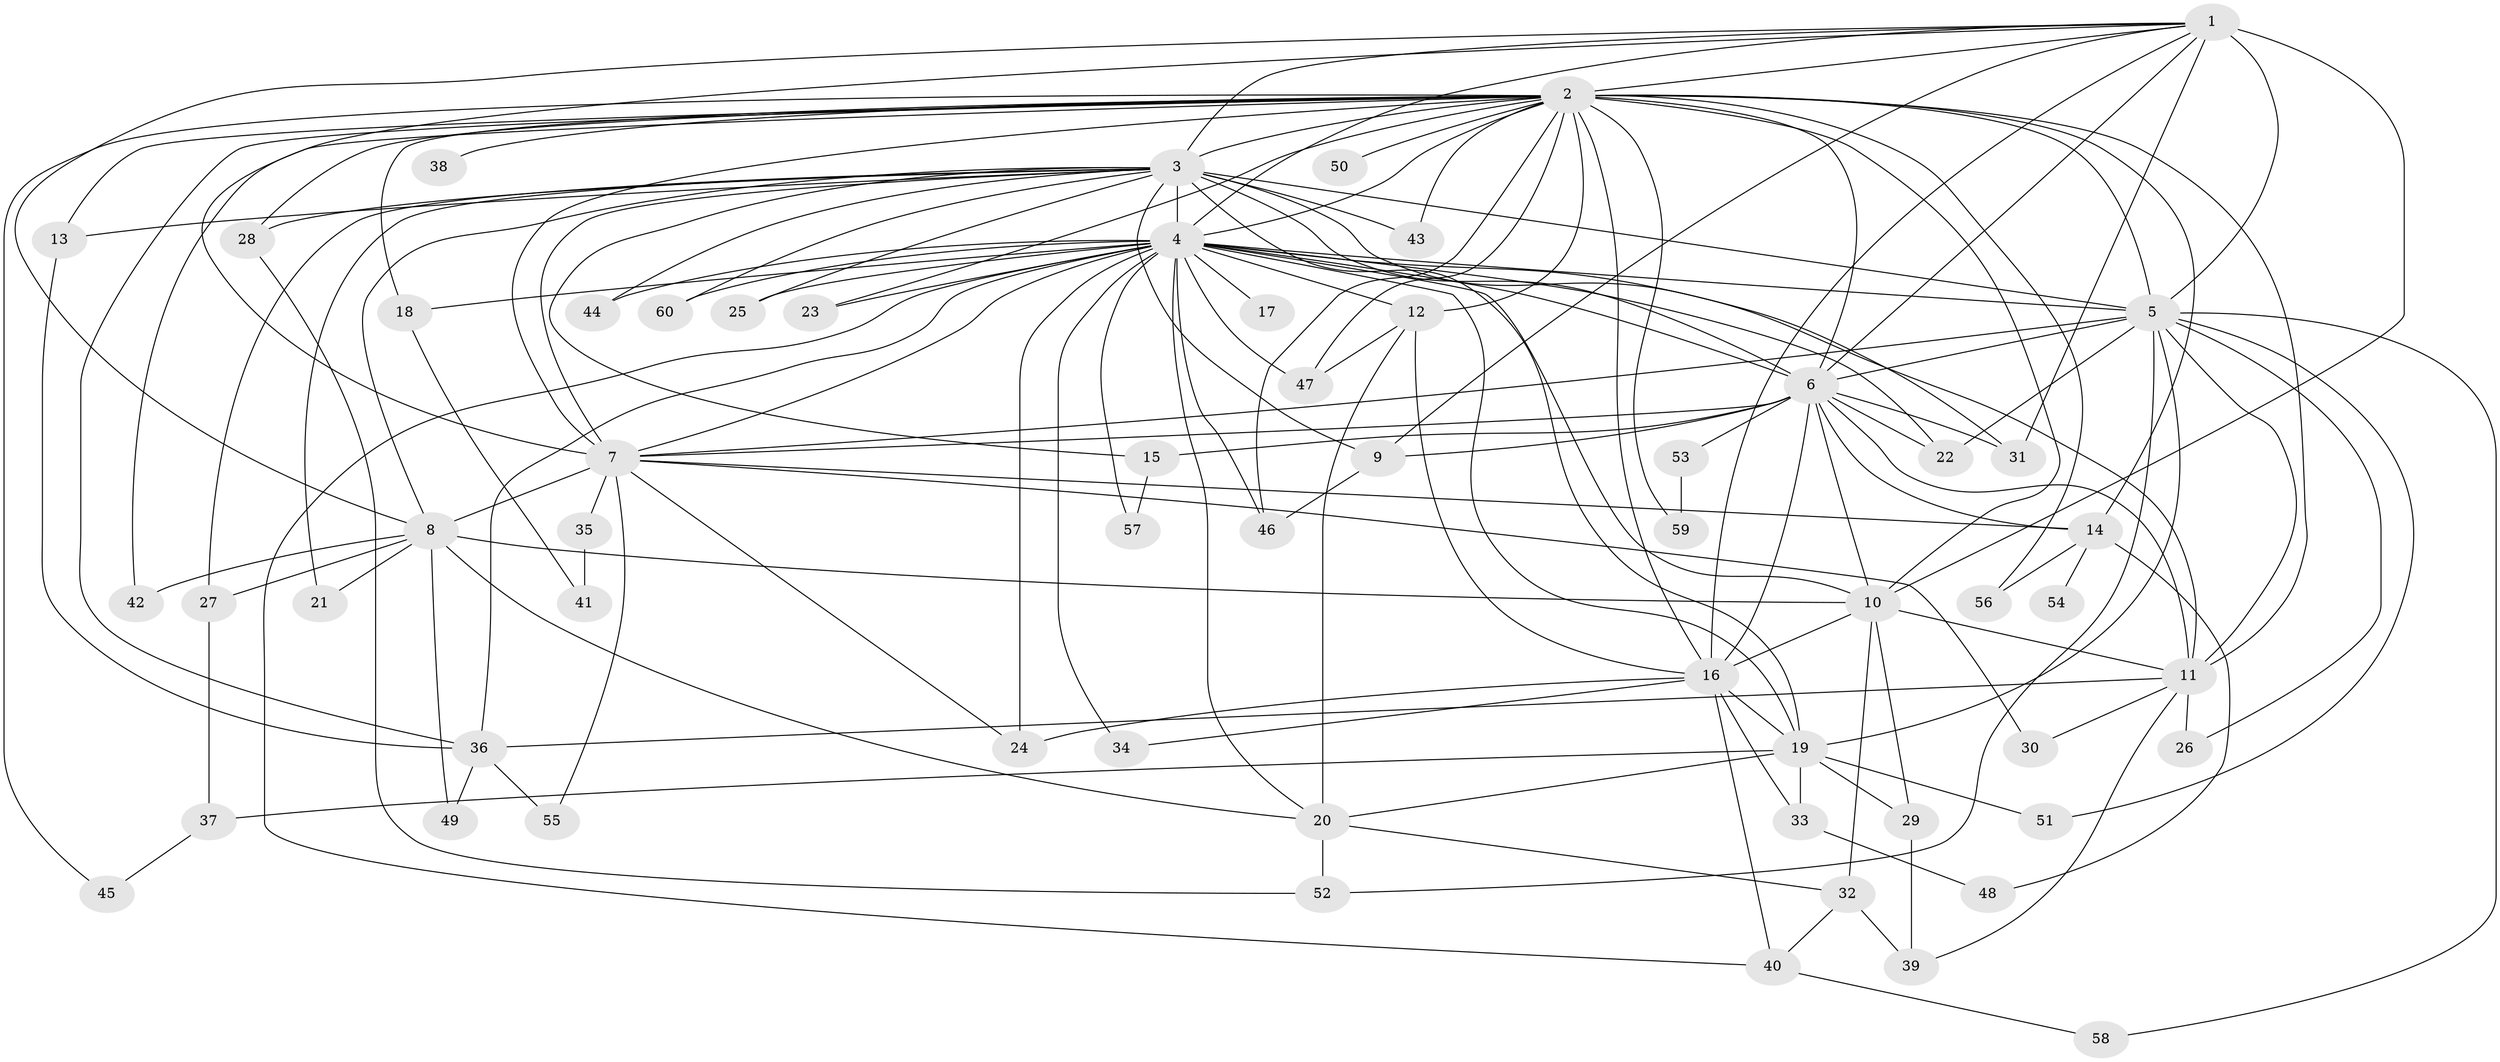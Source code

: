 // original degree distribution, {22: 0.008403361344537815, 27: 0.008403361344537815, 16: 0.01680672268907563, 32: 0.008403361344537815, 23: 0.008403361344537815, 20: 0.008403361344537815, 19: 0.008403361344537815, 17: 0.01680672268907563, 8: 0.01680672268907563, 4: 0.08403361344537816, 5: 0.03361344537815126, 9: 0.008403361344537815, 2: 0.5042016806722689, 6: 0.03361344537815126, 3: 0.226890756302521, 7: 0.008403361344537815}
// Generated by graph-tools (version 1.1) at 2025/35/03/09/25 02:35:11]
// undirected, 60 vertices, 147 edges
graph export_dot {
graph [start="1"]
  node [color=gray90,style=filled];
  1;
  2;
  3;
  4;
  5;
  6;
  7;
  8;
  9;
  10;
  11;
  12;
  13;
  14;
  15;
  16;
  17;
  18;
  19;
  20;
  21;
  22;
  23;
  24;
  25;
  26;
  27;
  28;
  29;
  30;
  31;
  32;
  33;
  34;
  35;
  36;
  37;
  38;
  39;
  40;
  41;
  42;
  43;
  44;
  45;
  46;
  47;
  48;
  49;
  50;
  51;
  52;
  53;
  54;
  55;
  56;
  57;
  58;
  59;
  60;
  1 -- 2 [weight=3.0];
  1 -- 3 [weight=2.0];
  1 -- 4 [weight=1.0];
  1 -- 5 [weight=2.0];
  1 -- 6 [weight=3.0];
  1 -- 7 [weight=1.0];
  1 -- 8 [weight=1.0];
  1 -- 9 [weight=1.0];
  1 -- 10 [weight=6.0];
  1 -- 16 [weight=1.0];
  1 -- 31 [weight=1.0];
  2 -- 3 [weight=4.0];
  2 -- 4 [weight=2.0];
  2 -- 5 [weight=3.0];
  2 -- 6 [weight=8.0];
  2 -- 7 [weight=2.0];
  2 -- 10 [weight=1.0];
  2 -- 11 [weight=1.0];
  2 -- 12 [weight=3.0];
  2 -- 13 [weight=1.0];
  2 -- 14 [weight=1.0];
  2 -- 16 [weight=2.0];
  2 -- 18 [weight=3.0];
  2 -- 23 [weight=1.0];
  2 -- 28 [weight=1.0];
  2 -- 36 [weight=1.0];
  2 -- 38 [weight=1.0];
  2 -- 42 [weight=1.0];
  2 -- 43 [weight=1.0];
  2 -- 45 [weight=1.0];
  2 -- 46 [weight=1.0];
  2 -- 47 [weight=2.0];
  2 -- 50 [weight=2.0];
  2 -- 56 [weight=1.0];
  2 -- 59 [weight=1.0];
  3 -- 4 [weight=3.0];
  3 -- 5 [weight=2.0];
  3 -- 6 [weight=4.0];
  3 -- 7 [weight=3.0];
  3 -- 8 [weight=2.0];
  3 -- 9 [weight=1.0];
  3 -- 13 [weight=1.0];
  3 -- 15 [weight=1.0];
  3 -- 19 [weight=1.0];
  3 -- 21 [weight=1.0];
  3 -- 25 [weight=1.0];
  3 -- 27 [weight=1.0];
  3 -- 28 [weight=1.0];
  3 -- 31 [weight=1.0];
  3 -- 43 [weight=1.0];
  3 -- 44 [weight=1.0];
  3 -- 60 [weight=1.0];
  4 -- 5 [weight=1.0];
  4 -- 6 [weight=2.0];
  4 -- 7 [weight=1.0];
  4 -- 10 [weight=1.0];
  4 -- 11 [weight=1.0];
  4 -- 12 [weight=3.0];
  4 -- 17 [weight=1.0];
  4 -- 18 [weight=1.0];
  4 -- 19 [weight=1.0];
  4 -- 20 [weight=1.0];
  4 -- 22 [weight=1.0];
  4 -- 23 [weight=1.0];
  4 -- 24 [weight=1.0];
  4 -- 25 [weight=1.0];
  4 -- 34 [weight=1.0];
  4 -- 36 [weight=1.0];
  4 -- 40 [weight=1.0];
  4 -- 44 [weight=1.0];
  4 -- 46 [weight=1.0];
  4 -- 47 [weight=1.0];
  4 -- 57 [weight=1.0];
  4 -- 60 [weight=1.0];
  5 -- 6 [weight=2.0];
  5 -- 7 [weight=1.0];
  5 -- 11 [weight=1.0];
  5 -- 19 [weight=1.0];
  5 -- 22 [weight=1.0];
  5 -- 26 [weight=1.0];
  5 -- 51 [weight=1.0];
  5 -- 52 [weight=1.0];
  5 -- 58 [weight=1.0];
  6 -- 7 [weight=2.0];
  6 -- 9 [weight=1.0];
  6 -- 10 [weight=1.0];
  6 -- 11 [weight=1.0];
  6 -- 14 [weight=1.0];
  6 -- 15 [weight=2.0];
  6 -- 16 [weight=5.0];
  6 -- 22 [weight=1.0];
  6 -- 31 [weight=1.0];
  6 -- 53 [weight=1.0];
  7 -- 8 [weight=1.0];
  7 -- 14 [weight=1.0];
  7 -- 24 [weight=1.0];
  7 -- 30 [weight=1.0];
  7 -- 35 [weight=1.0];
  7 -- 55 [weight=1.0];
  8 -- 10 [weight=2.0];
  8 -- 20 [weight=1.0];
  8 -- 21 [weight=1.0];
  8 -- 27 [weight=1.0];
  8 -- 42 [weight=1.0];
  8 -- 49 [weight=1.0];
  9 -- 46 [weight=1.0];
  10 -- 11 [weight=2.0];
  10 -- 16 [weight=1.0];
  10 -- 29 [weight=1.0];
  10 -- 32 [weight=1.0];
  11 -- 26 [weight=1.0];
  11 -- 30 [weight=1.0];
  11 -- 36 [weight=1.0];
  11 -- 39 [weight=1.0];
  12 -- 16 [weight=1.0];
  12 -- 20 [weight=1.0];
  12 -- 47 [weight=1.0];
  13 -- 36 [weight=1.0];
  14 -- 48 [weight=1.0];
  14 -- 54 [weight=1.0];
  14 -- 56 [weight=1.0];
  15 -- 57 [weight=1.0];
  16 -- 19 [weight=1.0];
  16 -- 24 [weight=1.0];
  16 -- 33 [weight=1.0];
  16 -- 34 [weight=1.0];
  16 -- 40 [weight=1.0];
  18 -- 41 [weight=1.0];
  19 -- 20 [weight=1.0];
  19 -- 29 [weight=1.0];
  19 -- 33 [weight=1.0];
  19 -- 37 [weight=1.0];
  19 -- 51 [weight=1.0];
  20 -- 32 [weight=1.0];
  20 -- 52 [weight=1.0];
  27 -- 37 [weight=1.0];
  28 -- 52 [weight=1.0];
  29 -- 39 [weight=1.0];
  32 -- 39 [weight=1.0];
  32 -- 40 [weight=1.0];
  33 -- 48 [weight=1.0];
  35 -- 41 [weight=1.0];
  36 -- 49 [weight=1.0];
  36 -- 55 [weight=1.0];
  37 -- 45 [weight=1.0];
  40 -- 58 [weight=1.0];
  53 -- 59 [weight=1.0];
}
